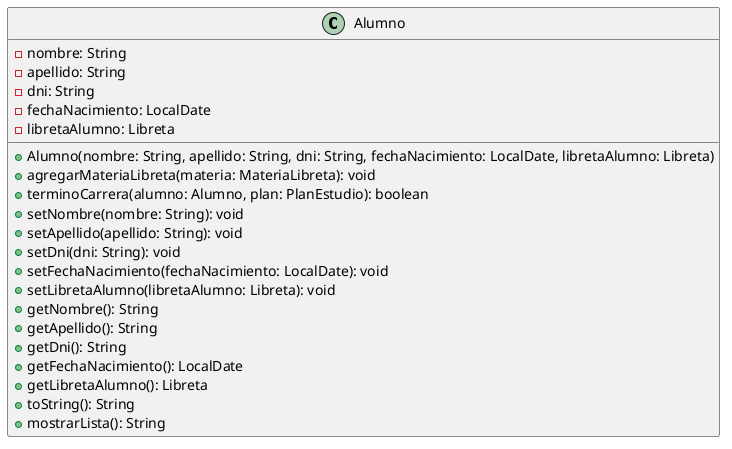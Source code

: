 @startuml
class Alumno {
    - nombre: String
    - apellido: String
    - dni: String
    - fechaNacimiento: LocalDate
    - libretaAlumno: Libreta

    + Alumno(nombre: String, apellido: String, dni: String, fechaNacimiento: LocalDate, libretaAlumno: Libreta)
    + agregarMateriaLibreta(materia: MateriaLibreta): void
    + terminoCarrera(alumno: Alumno, plan: PlanEstudio): boolean
    + setNombre(nombre: String): void
    + setApellido(apellido: String): void
    + setDni(dni: String): void
    + setFechaNacimiento(fechaNacimiento: LocalDate): void
    + setLibretaAlumno(libretaAlumno: Libreta): void
    + getNombre(): String
    + getApellido(): String
    + getDni(): String
    + getFechaNacimiento(): LocalDate
    + getLibretaAlumno(): Libreta
    + toString(): String
    + mostrarLista(): String
}
@enduml
